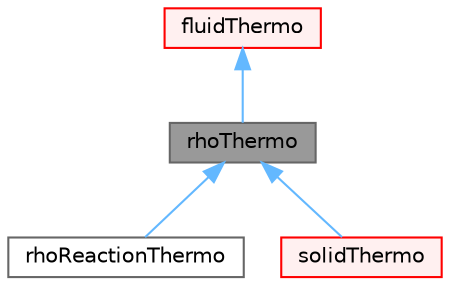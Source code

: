 digraph "rhoThermo"
{
 // LATEX_PDF_SIZE
  bgcolor="transparent";
  edge [fontname=Helvetica,fontsize=10,labelfontname=Helvetica,labelfontsize=10];
  node [fontname=Helvetica,fontsize=10,shape=box,height=0.2,width=0.4];
  Node1 [id="Node000001",label="rhoThermo",height=0.2,width=0.4,color="gray40", fillcolor="grey60", style="filled", fontcolor="black",tooltip="Basic thermodynamic properties based on density."];
  Node2 -> Node1 [id="edge1_Node000001_Node000002",dir="back",color="steelblue1",style="solid",tooltip=" "];
  Node2 [id="Node000002",label="fluidThermo",height=0.2,width=0.4,color="red", fillcolor="#FFF0F0", style="filled",URL="$classFoam_1_1fluidThermo.html",tooltip="Fundamental fluid thermodynamic properties."];
  Node1 -> Node14 [id="edge2_Node000001_Node000014",dir="back",color="steelblue1",style="solid",tooltip=" "];
  Node14 [id="Node000014",label="rhoReactionThermo",height=0.2,width=0.4,color="gray40", fillcolor="white", style="filled",URL="$classFoam_1_1rhoReactionThermo.html",tooltip="Foam::rhoReactionThermo."];
  Node1 -> Node15 [id="edge3_Node000001_Node000015",dir="back",color="steelblue1",style="solid",tooltip=" "];
  Node15 [id="Node000015",label="solidThermo",height=0.2,width=0.4,color="red", fillcolor="#FFF0F0", style="filled",URL="$classFoam_1_1solidThermo.html",tooltip="Fundamental solid thermodynamic properties."];
}
